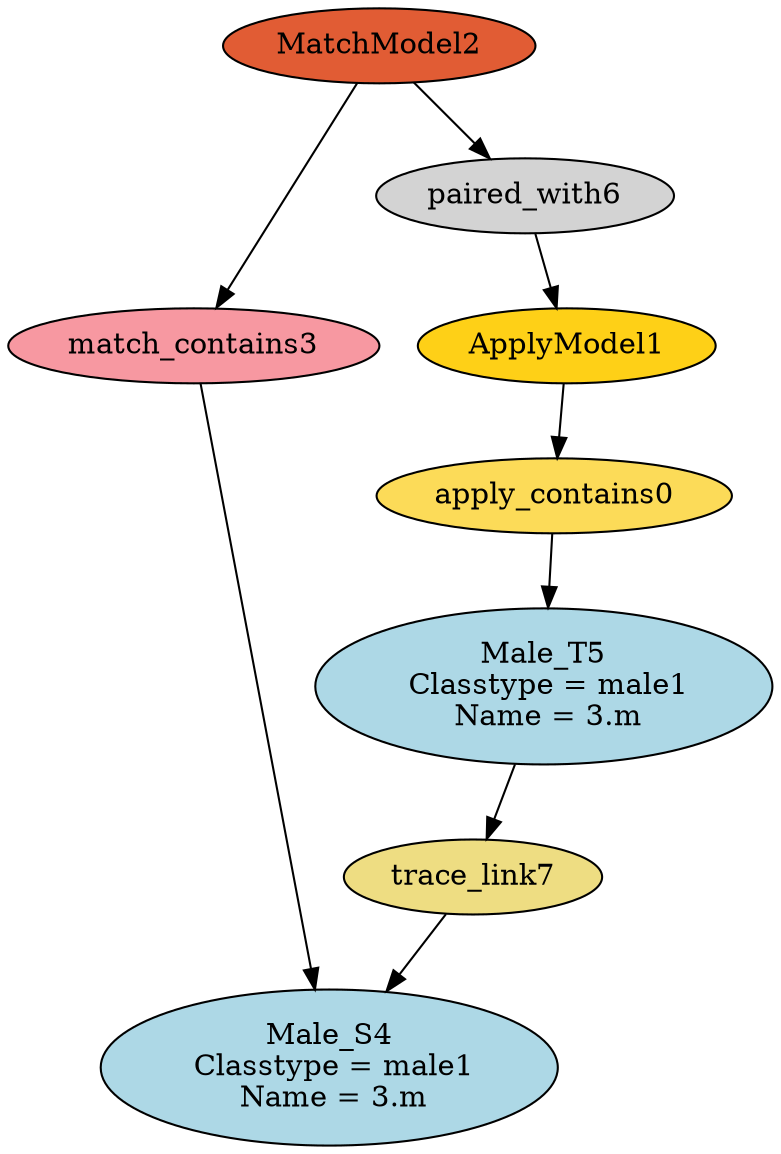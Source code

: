 digraph HEmptyPathCondition_HM2M_run1 {
apply_contains0 [style=filled, fillcolor="#FCDB58"];
ApplyModel1 [style=filled, fillcolor="#FED017"];
MatchModel2 [style=filled, fillcolor="#E15C34"];
match_contains3 [style=filled, fillcolor="#F798A1"];
"Male_S4\n Classtype = male1\n Name = 3.m" [style=filled, fillcolor=lightblue];
"Male_T5\n Classtype = male1\n Name = 3.m" [style=filled, fillcolor=lightblue];
paired_with6 [style=filled, fillcolor=lightgray];
trace_link7 [style=filled, fillcolor=lightgoldenrod];
ApplyModel1 -> apply_contains0;
apply_contains0 -> "Male_T5\n Classtype = male1\n Name = 3.m";
paired_with6 -> ApplyModel1;
MatchModel2 -> paired_with6;
MatchModel2 -> match_contains3;
match_contains3 -> "Male_S4\n Classtype = male1\n Name = 3.m";
trace_link7 -> "Male_S4\n Classtype = male1\n Name = 3.m";
"Male_T5\n Classtype = male1\n Name = 3.m" -> trace_link7;
}

